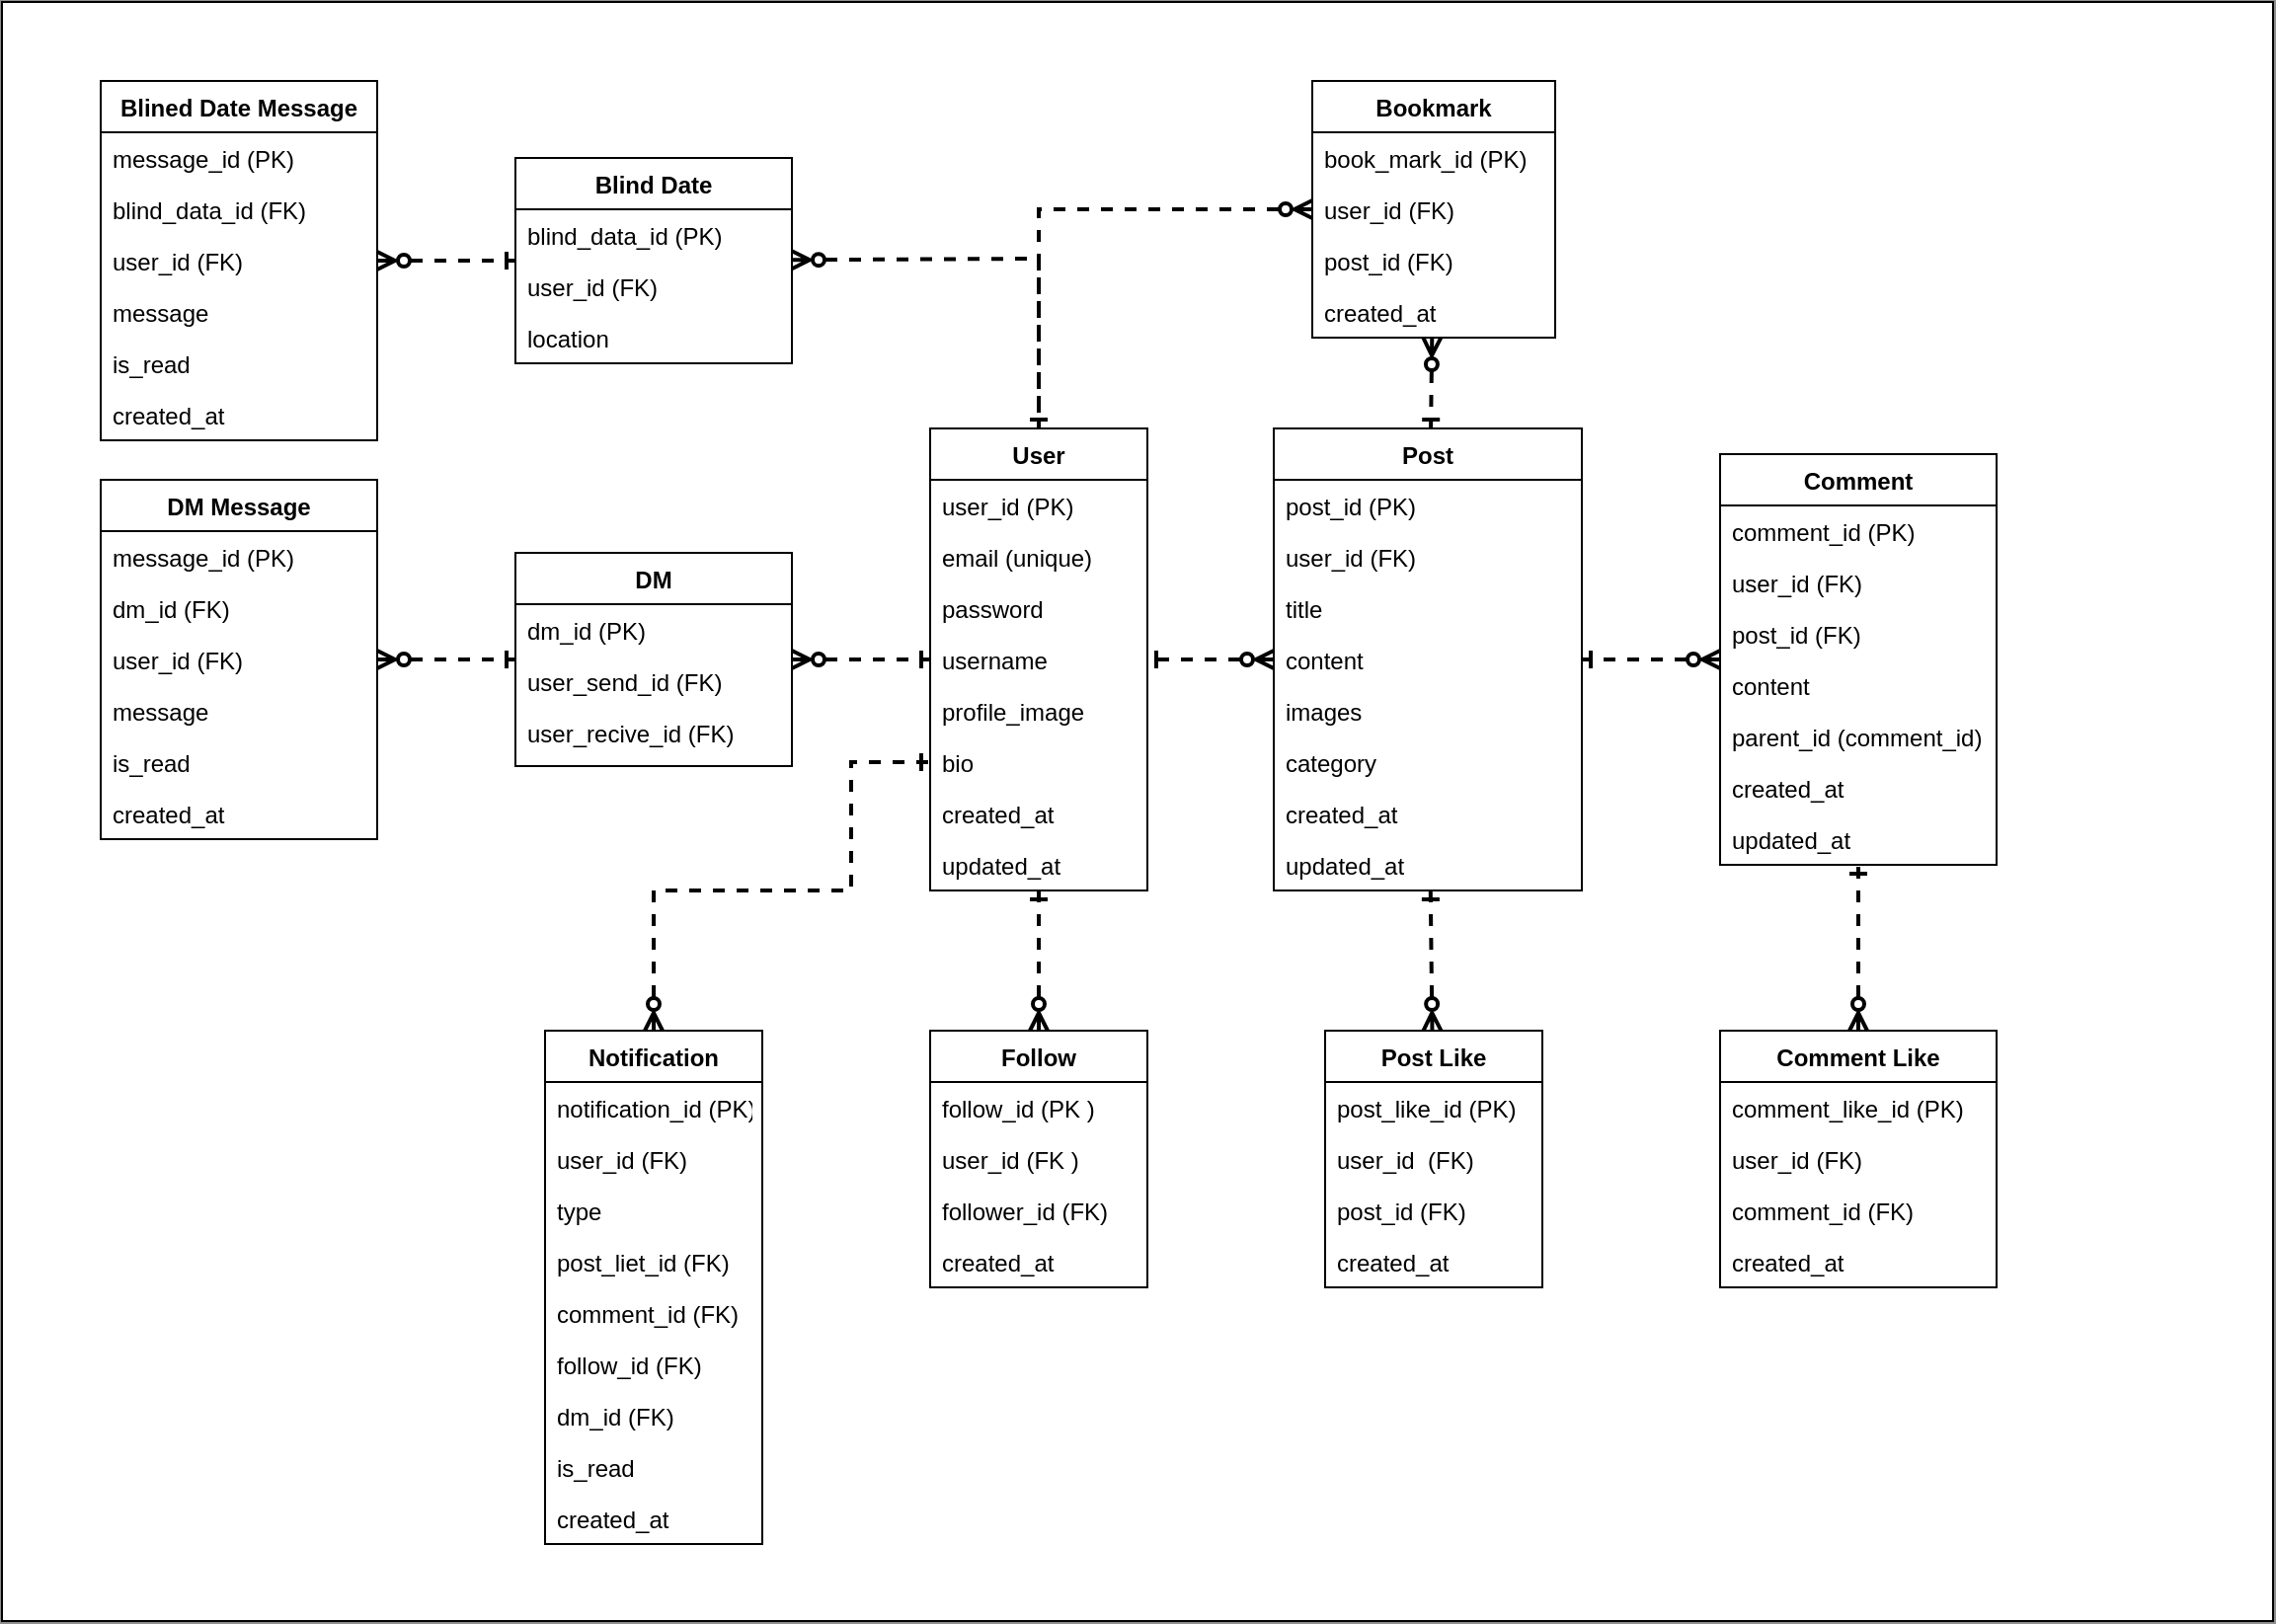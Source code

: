 <mxfile version="24.5.4" type="github">
  <diagram id="C5RBs43oDa-KdzZeNtuy" name="Page-1">
    <mxGraphModel dx="3141" dy="2267" grid="1" gridSize="10" guides="1" tooltips="1" connect="1" arrows="1" fold="1" page="1" pageScale="1" pageWidth="827" pageHeight="1169" background="#8F8F8F" math="0" shadow="0">
      <root>
        <mxCell id="WIyWlLk6GJQsqaUBKTNV-0" />
        <mxCell id="WIyWlLk6GJQsqaUBKTNV-1" parent="WIyWlLk6GJQsqaUBKTNV-0" />
        <mxCell id="AgjbrTXluBnYMX8g3sm0-1" value="" style="rounded=0;whiteSpace=wrap;html=1;" parent="WIyWlLk6GJQsqaUBKTNV-1" vertex="1">
          <mxGeometry x="-530" y="-450" width="1150" height="820" as="geometry" />
        </mxCell>
        <mxCell id="zkfFHV4jXpPFQw0GAbJ--0" value="User" style="swimlane;fontStyle=1;align=center;verticalAlign=top;childLayout=stackLayout;horizontal=1;startSize=26;horizontalStack=0;resizeParent=1;resizeLast=0;collapsible=1;marginBottom=0;rounded=0;shadow=0;strokeWidth=1;" parent="WIyWlLk6GJQsqaUBKTNV-1" vertex="1">
          <mxGeometry x="-60" y="-234" width="110" height="234" as="geometry">
            <mxRectangle x="230" y="140" width="160" height="26" as="alternateBounds" />
          </mxGeometry>
        </mxCell>
        <mxCell id="zkfFHV4jXpPFQw0GAbJ--3" value="user_id (PK)" style="text;align=left;verticalAlign=top;spacingLeft=4;spacingRight=4;overflow=hidden;rotatable=0;points=[[0,0.5],[1,0.5]];portConstraint=eastwest;rounded=0;shadow=0;html=0;" parent="zkfFHV4jXpPFQw0GAbJ--0" vertex="1">
          <mxGeometry y="26" width="110" height="26" as="geometry" />
        </mxCell>
        <mxCell id="zkfFHV4jXpPFQw0GAbJ--1" value="email (unique)" style="text;align=left;verticalAlign=top;spacingLeft=4;spacingRight=4;overflow=hidden;rotatable=0;points=[[0,0.5],[1,0.5]];portConstraint=eastwest;" parent="zkfFHV4jXpPFQw0GAbJ--0" vertex="1">
          <mxGeometry y="52" width="110" height="26" as="geometry" />
        </mxCell>
        <mxCell id="zkfFHV4jXpPFQw0GAbJ--2" value="password" style="text;align=left;verticalAlign=top;spacingLeft=4;spacingRight=4;overflow=hidden;rotatable=0;points=[[0,0.5],[1,0.5]];portConstraint=eastwest;rounded=0;shadow=0;html=0;" parent="zkfFHV4jXpPFQw0GAbJ--0" vertex="1">
          <mxGeometry y="78" width="110" height="26" as="geometry" />
        </mxCell>
        <mxCell id="iJjre2rGxFUCucwiEA4P-0" value="username" style="text;align=left;verticalAlign=top;spacingLeft=4;spacingRight=4;overflow=hidden;rotatable=0;points=[[0,0.5],[1,0.5]];portConstraint=eastwest;rounded=0;shadow=0;html=0;" parent="zkfFHV4jXpPFQw0GAbJ--0" vertex="1">
          <mxGeometry y="104" width="110" height="26" as="geometry" />
        </mxCell>
        <mxCell id="iJjre2rGxFUCucwiEA4P-14" value="profile_image" style="text;align=left;verticalAlign=top;spacingLeft=4;spacingRight=4;overflow=hidden;rotatable=0;points=[[0,0.5],[1,0.5]];portConstraint=eastwest;rounded=0;shadow=0;html=0;" parent="zkfFHV4jXpPFQw0GAbJ--0" vertex="1">
          <mxGeometry y="130" width="110" height="26" as="geometry" />
        </mxCell>
        <mxCell id="iJjre2rGxFUCucwiEA4P-15" value="bio" style="text;align=left;verticalAlign=top;spacingLeft=4;spacingRight=4;overflow=hidden;rotatable=0;points=[[0,0.5],[1,0.5]];portConstraint=eastwest;rounded=0;shadow=0;html=0;" parent="zkfFHV4jXpPFQw0GAbJ--0" vertex="1">
          <mxGeometry y="156" width="110" height="26" as="geometry" />
        </mxCell>
        <mxCell id="iJjre2rGxFUCucwiEA4P-1" value="created_at" style="text;align=left;verticalAlign=top;spacingLeft=4;spacingRight=4;overflow=hidden;rotatable=0;points=[[0,0.5],[1,0.5]];portConstraint=eastwest;rounded=0;shadow=0;html=0;" parent="zkfFHV4jXpPFQw0GAbJ--0" vertex="1">
          <mxGeometry y="182" width="110" height="26" as="geometry" />
        </mxCell>
        <mxCell id="iJjre2rGxFUCucwiEA4P-2" value="updated_at" style="text;align=left;verticalAlign=top;spacingLeft=4;spacingRight=4;overflow=hidden;rotatable=0;points=[[0,0.5],[1,0.5]];portConstraint=eastwest;rounded=0;shadow=0;html=0;" parent="zkfFHV4jXpPFQw0GAbJ--0" vertex="1">
          <mxGeometry y="208" width="110" height="26" as="geometry" />
        </mxCell>
        <mxCell id="iJjre2rGxFUCucwiEA4P-16" value="Post" style="swimlane;fontStyle=1;align=center;verticalAlign=top;childLayout=stackLayout;horizontal=1;startSize=26;horizontalStack=0;resizeParent=1;resizeLast=0;collapsible=1;marginBottom=0;rounded=0;shadow=0;strokeWidth=1;" parent="WIyWlLk6GJQsqaUBKTNV-1" vertex="1">
          <mxGeometry x="114" y="-234" width="156" height="234" as="geometry">
            <mxRectangle x="230" y="140" width="160" height="26" as="alternateBounds" />
          </mxGeometry>
        </mxCell>
        <mxCell id="iJjre2rGxFUCucwiEA4P-17" value="post_id (PK)" style="text;align=left;verticalAlign=top;spacingLeft=4;spacingRight=4;overflow=hidden;rotatable=0;points=[[0,0.5],[1,0.5]];portConstraint=eastwest;rounded=0;shadow=0;html=0;" parent="iJjre2rGxFUCucwiEA4P-16" vertex="1">
          <mxGeometry y="26" width="156" height="26" as="geometry" />
        </mxCell>
        <mxCell id="iJjre2rGxFUCucwiEA4P-18" value="user_id (FK)" style="text;align=left;verticalAlign=top;spacingLeft=4;spacingRight=4;overflow=hidden;rotatable=0;points=[[0,0.5],[1,0.5]];portConstraint=eastwest;" parent="iJjre2rGxFUCucwiEA4P-16" vertex="1">
          <mxGeometry y="52" width="156" height="26" as="geometry" />
        </mxCell>
        <mxCell id="iJjre2rGxFUCucwiEA4P-19" value="title" style="text;align=left;verticalAlign=top;spacingLeft=4;spacingRight=4;overflow=hidden;rotatable=0;points=[[0,0.5],[1,0.5]];portConstraint=eastwest;rounded=0;shadow=0;html=0;" parent="iJjre2rGxFUCucwiEA4P-16" vertex="1">
          <mxGeometry y="78" width="156" height="26" as="geometry" />
        </mxCell>
        <mxCell id="iJjre2rGxFUCucwiEA4P-20" value="content" style="text;align=left;verticalAlign=top;spacingLeft=4;spacingRight=4;overflow=hidden;rotatable=0;points=[[0,0.5],[1,0.5]];portConstraint=eastwest;rounded=0;shadow=0;html=0;" parent="iJjre2rGxFUCucwiEA4P-16" vertex="1">
          <mxGeometry y="104" width="156" height="26" as="geometry" />
        </mxCell>
        <mxCell id="iJjre2rGxFUCucwiEA4P-22" value="images" style="text;align=left;verticalAlign=top;spacingLeft=4;spacingRight=4;overflow=hidden;rotatable=0;points=[[0,0.5],[1,0.5]];portConstraint=eastwest;rounded=0;shadow=0;html=0;" parent="iJjre2rGxFUCucwiEA4P-16" vertex="1">
          <mxGeometry y="130" width="156" height="26" as="geometry" />
        </mxCell>
        <mxCell id="iJjre2rGxFUCucwiEA4P-21" value="category" style="text;align=left;verticalAlign=top;spacingLeft=4;spacingRight=4;overflow=hidden;rotatable=0;points=[[0,0.5],[1,0.5]];portConstraint=eastwest;rounded=0;shadow=0;html=0;" parent="iJjre2rGxFUCucwiEA4P-16" vertex="1">
          <mxGeometry y="156" width="156" height="26" as="geometry" />
        </mxCell>
        <mxCell id="iJjre2rGxFUCucwiEA4P-38" value="created_at" style="text;align=left;verticalAlign=top;spacingLeft=4;spacingRight=4;overflow=hidden;rotatable=0;points=[[0,0.5],[1,0.5]];portConstraint=eastwest;rounded=0;shadow=0;html=0;" parent="iJjre2rGxFUCucwiEA4P-16" vertex="1">
          <mxGeometry y="182" width="156" height="26" as="geometry" />
        </mxCell>
        <mxCell id="iJjre2rGxFUCucwiEA4P-39" value="updated_at" style="text;align=left;verticalAlign=top;spacingLeft=4;spacingRight=4;overflow=hidden;rotatable=0;points=[[0,0.5],[1,0.5]];portConstraint=eastwest;rounded=0;shadow=0;html=0;" parent="iJjre2rGxFUCucwiEA4P-16" vertex="1">
          <mxGeometry y="208" width="156" height="22" as="geometry" />
        </mxCell>
        <mxCell id="iJjre2rGxFUCucwiEA4P-28" value="Comment" style="swimlane;fontStyle=1;align=center;verticalAlign=top;childLayout=stackLayout;horizontal=1;startSize=26;horizontalStack=0;resizeParent=1;resizeLast=0;collapsible=1;marginBottom=0;rounded=0;shadow=0;strokeWidth=1;" parent="WIyWlLk6GJQsqaUBKTNV-1" vertex="1">
          <mxGeometry x="340" y="-221" width="140" height="208" as="geometry">
            <mxRectangle x="230" y="140" width="160" height="26" as="alternateBounds" />
          </mxGeometry>
        </mxCell>
        <mxCell id="iJjre2rGxFUCucwiEA4P-29" value="comment_id (PK)" style="text;align=left;verticalAlign=top;spacingLeft=4;spacingRight=4;overflow=hidden;rotatable=0;points=[[0,0.5],[1,0.5]];portConstraint=eastwest;rounded=0;shadow=0;html=0;" parent="iJjre2rGxFUCucwiEA4P-28" vertex="1">
          <mxGeometry y="26" width="140" height="26" as="geometry" />
        </mxCell>
        <mxCell id="iJjre2rGxFUCucwiEA4P-30" value="user_id (FK)" style="text;align=left;verticalAlign=top;spacingLeft=4;spacingRight=4;overflow=hidden;rotatable=0;points=[[0,0.5],[1,0.5]];portConstraint=eastwest;" parent="iJjre2rGxFUCucwiEA4P-28" vertex="1">
          <mxGeometry y="52" width="140" height="26" as="geometry" />
        </mxCell>
        <mxCell id="iJjre2rGxFUCucwiEA4P-31" value="post_id (FK)" style="text;align=left;verticalAlign=top;spacingLeft=4;spacingRight=4;overflow=hidden;rotatable=0;points=[[0,0.5],[1,0.5]];portConstraint=eastwest;rounded=0;shadow=0;html=0;" parent="iJjre2rGxFUCucwiEA4P-28" vertex="1">
          <mxGeometry y="78" width="140" height="26" as="geometry" />
        </mxCell>
        <mxCell id="iJjre2rGxFUCucwiEA4P-32" value="content" style="text;align=left;verticalAlign=top;spacingLeft=4;spacingRight=4;overflow=hidden;rotatable=0;points=[[0,0.5],[1,0.5]];portConstraint=eastwest;rounded=0;shadow=0;html=0;" parent="iJjre2rGxFUCucwiEA4P-28" vertex="1">
          <mxGeometry y="104" width="140" height="26" as="geometry" />
        </mxCell>
        <mxCell id="iJjre2rGxFUCucwiEA4P-33" value="parent_id (comment_id)" style="text;align=left;verticalAlign=top;spacingLeft=4;spacingRight=4;overflow=hidden;rotatable=0;points=[[0,0.5],[1,0.5]];portConstraint=eastwest;rounded=0;shadow=0;html=0;" parent="iJjre2rGxFUCucwiEA4P-28" vertex="1">
          <mxGeometry y="130" width="140" height="26" as="geometry" />
        </mxCell>
        <mxCell id="iJjre2rGxFUCucwiEA4P-40" value="created_at" style="text;align=left;verticalAlign=top;spacingLeft=4;spacingRight=4;overflow=hidden;rotatable=0;points=[[0,0.5],[1,0.5]];portConstraint=eastwest;rounded=0;shadow=0;html=0;" parent="iJjre2rGxFUCucwiEA4P-28" vertex="1">
          <mxGeometry y="156" width="140" height="26" as="geometry" />
        </mxCell>
        <mxCell id="iJjre2rGxFUCucwiEA4P-41" value="updated_at" style="text;align=left;verticalAlign=top;spacingLeft=4;spacingRight=4;overflow=hidden;rotatable=0;points=[[0,0.5],[1,0.5]];portConstraint=eastwest;rounded=0;shadow=0;html=0;" parent="iJjre2rGxFUCucwiEA4P-28" vertex="1">
          <mxGeometry y="182" width="140" height="26" as="geometry" />
        </mxCell>
        <mxCell id="iJjre2rGxFUCucwiEA4P-42" value="Post Like" style="swimlane;fontStyle=1;align=center;verticalAlign=top;childLayout=stackLayout;horizontal=1;startSize=26;horizontalStack=0;resizeParent=1;resizeLast=0;collapsible=1;marginBottom=0;rounded=0;shadow=0;strokeWidth=1;" parent="WIyWlLk6GJQsqaUBKTNV-1" vertex="1">
          <mxGeometry x="140" y="71" width="110" height="130" as="geometry">
            <mxRectangle x="230" y="140" width="160" height="26" as="alternateBounds" />
          </mxGeometry>
        </mxCell>
        <mxCell id="iJjre2rGxFUCucwiEA4P-432" value="post_like_id (PK)" style="text;align=left;verticalAlign=top;spacingLeft=4;spacingRight=4;overflow=hidden;rotatable=0;points=[[0,0.5],[1,0.5]];portConstraint=eastwest;" parent="iJjre2rGxFUCucwiEA4P-42" vertex="1">
          <mxGeometry y="26" width="110" height="26" as="geometry" />
        </mxCell>
        <mxCell id="iJjre2rGxFUCucwiEA4P-44" value="user_id  (FK)" style="text;align=left;verticalAlign=top;spacingLeft=4;spacingRight=4;overflow=hidden;rotatable=0;points=[[0,0.5],[1,0.5]];portConstraint=eastwest;" parent="iJjre2rGxFUCucwiEA4P-42" vertex="1">
          <mxGeometry y="52" width="110" height="26" as="geometry" />
        </mxCell>
        <mxCell id="iJjre2rGxFUCucwiEA4P-45" value="post_id (FK)" style="text;align=left;verticalAlign=top;spacingLeft=4;spacingRight=4;overflow=hidden;rotatable=0;points=[[0,0.5],[1,0.5]];portConstraint=eastwest;rounded=0;shadow=0;html=0;" parent="iJjre2rGxFUCucwiEA4P-42" vertex="1">
          <mxGeometry y="78" width="110" height="26" as="geometry" />
        </mxCell>
        <mxCell id="iJjre2rGxFUCucwiEA4P-50" value="created_at" style="text;align=left;verticalAlign=top;spacingLeft=4;spacingRight=4;overflow=hidden;rotatable=0;points=[[0,0.5],[1,0.5]];portConstraint=eastwest;rounded=0;shadow=0;html=0;" parent="iJjre2rGxFUCucwiEA4P-42" vertex="1">
          <mxGeometry y="104" width="110" height="26" as="geometry" />
        </mxCell>
        <mxCell id="iJjre2rGxFUCucwiEA4P-344" value="Comment Like" style="swimlane;fontStyle=1;align=center;verticalAlign=top;childLayout=stackLayout;horizontal=1;startSize=26;horizontalStack=0;resizeParent=1;resizeLast=0;collapsible=1;marginBottom=0;rounded=0;shadow=0;strokeWidth=1;" parent="WIyWlLk6GJQsqaUBKTNV-1" vertex="1">
          <mxGeometry x="340" y="71" width="140" height="130" as="geometry">
            <mxRectangle x="230" y="140" width="160" height="26" as="alternateBounds" />
          </mxGeometry>
        </mxCell>
        <mxCell id="iJjre2rGxFUCucwiEA4P-433" value="comment_like_id (PK)" style="text;align=left;verticalAlign=top;spacingLeft=4;spacingRight=4;overflow=hidden;rotatable=0;points=[[0,0.5],[1,0.5]];portConstraint=eastwest;" parent="iJjre2rGxFUCucwiEA4P-344" vertex="1">
          <mxGeometry y="26" width="140" height="26" as="geometry" />
        </mxCell>
        <mxCell id="iJjre2rGxFUCucwiEA4P-346" value="user_id (FK)" style="text;align=left;verticalAlign=top;spacingLeft=4;spacingRight=4;overflow=hidden;rotatable=0;points=[[0,0.5],[1,0.5]];portConstraint=eastwest;" parent="iJjre2rGxFUCucwiEA4P-344" vertex="1">
          <mxGeometry y="52" width="140" height="26" as="geometry" />
        </mxCell>
        <mxCell id="iJjre2rGxFUCucwiEA4P-347" value="comment_id (FK)" style="text;align=left;verticalAlign=top;spacingLeft=4;spacingRight=4;overflow=hidden;rotatable=0;points=[[0,0.5],[1,0.5]];portConstraint=eastwest;rounded=0;shadow=0;html=0;" parent="iJjre2rGxFUCucwiEA4P-344" vertex="1">
          <mxGeometry y="78" width="140" height="26" as="geometry" />
        </mxCell>
        <mxCell id="iJjre2rGxFUCucwiEA4P-348" value="created_at" style="text;align=left;verticalAlign=top;spacingLeft=4;spacingRight=4;overflow=hidden;rotatable=0;points=[[0,0.5],[1,0.5]];portConstraint=eastwest;rounded=0;shadow=0;html=0;" parent="iJjre2rGxFUCucwiEA4P-344" vertex="1">
          <mxGeometry y="104" width="140" height="26" as="geometry" />
        </mxCell>
        <mxCell id="iJjre2rGxFUCucwiEA4P-418" value="Bookmark" style="swimlane;fontStyle=1;align=center;verticalAlign=top;childLayout=stackLayout;horizontal=1;startSize=26;horizontalStack=0;resizeParent=1;resizeLast=0;collapsible=1;marginBottom=0;rounded=0;shadow=0;strokeWidth=1;" parent="WIyWlLk6GJQsqaUBKTNV-1" vertex="1">
          <mxGeometry x="133.5" y="-410" width="123" height="130" as="geometry">
            <mxRectangle x="230" y="140" width="160" height="26" as="alternateBounds" />
          </mxGeometry>
        </mxCell>
        <mxCell id="iJjre2rGxFUCucwiEA4P-602" value="book_mark_id (PK)" style="text;align=left;verticalAlign=top;spacingLeft=4;spacingRight=4;overflow=hidden;rotatable=0;points=[[0,0.5],[1,0.5]];portConstraint=eastwest;" parent="iJjre2rGxFUCucwiEA4P-418" vertex="1">
          <mxGeometry y="26" width="123" height="26" as="geometry" />
        </mxCell>
        <mxCell id="iJjre2rGxFUCucwiEA4P-419" value="user_id (FK)" style="text;align=left;verticalAlign=top;spacingLeft=4;spacingRight=4;overflow=hidden;rotatable=0;points=[[0,0.5],[1,0.5]];portConstraint=eastwest;" parent="iJjre2rGxFUCucwiEA4P-418" vertex="1">
          <mxGeometry y="52" width="123" height="26" as="geometry" />
        </mxCell>
        <mxCell id="iJjre2rGxFUCucwiEA4P-420" value="post_id (FK)" style="text;align=left;verticalAlign=top;spacingLeft=4;spacingRight=4;overflow=hidden;rotatable=0;points=[[0,0.5],[1,0.5]];portConstraint=eastwest;rounded=0;shadow=0;html=0;" parent="iJjre2rGxFUCucwiEA4P-418" vertex="1">
          <mxGeometry y="78" width="123" height="26" as="geometry" />
        </mxCell>
        <mxCell id="iJjre2rGxFUCucwiEA4P-421" value="created_at" style="text;align=left;verticalAlign=top;spacingLeft=4;spacingRight=4;overflow=hidden;rotatable=0;points=[[0,0.5],[1,0.5]];portConstraint=eastwest;rounded=0;shadow=0;html=0;" parent="iJjre2rGxFUCucwiEA4P-418" vertex="1">
          <mxGeometry y="104" width="123" height="26" as="geometry" />
        </mxCell>
        <mxCell id="iJjre2rGxFUCucwiEA4P-426" value="Follow" style="swimlane;fontStyle=1;align=center;verticalAlign=top;childLayout=stackLayout;horizontal=1;startSize=26;horizontalStack=0;resizeParent=1;resizeLast=0;collapsible=1;marginBottom=0;rounded=0;shadow=0;strokeWidth=1;" parent="WIyWlLk6GJQsqaUBKTNV-1" vertex="1">
          <mxGeometry x="-60" y="71" width="110" height="130" as="geometry">
            <mxRectangle x="230" y="140" width="160" height="26" as="alternateBounds" />
          </mxGeometry>
        </mxCell>
        <mxCell id="iJjre2rGxFUCucwiEA4P-603" value="follow_id (PK )" style="text;align=left;verticalAlign=top;spacingLeft=4;spacingRight=4;overflow=hidden;rotatable=0;points=[[0,0.5],[1,0.5]];portConstraint=eastwest;" parent="iJjre2rGxFUCucwiEA4P-426" vertex="1">
          <mxGeometry y="26" width="110" height="26" as="geometry" />
        </mxCell>
        <mxCell id="iJjre2rGxFUCucwiEA4P-427" value="user_id (FK )" style="text;align=left;verticalAlign=top;spacingLeft=4;spacingRight=4;overflow=hidden;rotatable=0;points=[[0,0.5],[1,0.5]];portConstraint=eastwest;" parent="iJjre2rGxFUCucwiEA4P-426" vertex="1">
          <mxGeometry y="52" width="110" height="26" as="geometry" />
        </mxCell>
        <mxCell id="iJjre2rGxFUCucwiEA4P-428" value="follower_id (FK)" style="text;align=left;verticalAlign=top;spacingLeft=4;spacingRight=4;overflow=hidden;rotatable=0;points=[[0,0.5],[1,0.5]];portConstraint=eastwest;rounded=0;shadow=0;html=0;" parent="iJjre2rGxFUCucwiEA4P-426" vertex="1">
          <mxGeometry y="78" width="110" height="26" as="geometry" />
        </mxCell>
        <mxCell id="iJjre2rGxFUCucwiEA4P-429" value="created_at" style="text;align=left;verticalAlign=top;spacingLeft=4;spacingRight=4;overflow=hidden;rotatable=0;points=[[0,0.5],[1,0.5]];portConstraint=eastwest;rounded=0;shadow=0;html=0;" parent="iJjre2rGxFUCucwiEA4P-426" vertex="1">
          <mxGeometry y="104" width="110" height="26" as="geometry" />
        </mxCell>
        <mxCell id="iJjre2rGxFUCucwiEA4P-434" value="DM" style="swimlane;fontStyle=1;align=center;verticalAlign=top;childLayout=stackLayout;horizontal=1;startSize=26;horizontalStack=0;resizeParent=1;resizeLast=0;collapsible=1;marginBottom=0;rounded=0;shadow=0;strokeWidth=1;" parent="WIyWlLk6GJQsqaUBKTNV-1" vertex="1">
          <mxGeometry x="-270" y="-171" width="140" height="108" as="geometry">
            <mxRectangle x="230" y="140" width="160" height="26" as="alternateBounds" />
          </mxGeometry>
        </mxCell>
        <mxCell id="iJjre2rGxFUCucwiEA4P-440" value="dm_id (PK)" style="text;align=left;verticalAlign=top;spacingLeft=4;spacingRight=4;overflow=hidden;rotatable=0;points=[[0,0.5],[1,0.5]];portConstraint=eastwest;" parent="iJjre2rGxFUCucwiEA4P-434" vertex="1">
          <mxGeometry y="26" width="140" height="26" as="geometry" />
        </mxCell>
        <mxCell id="iJjre2rGxFUCucwiEA4P-435" value="user_send_id (FK)" style="text;align=left;verticalAlign=top;spacingLeft=4;spacingRight=4;overflow=hidden;rotatable=0;points=[[0,0.5],[1,0.5]];portConstraint=eastwest;" parent="iJjre2rGxFUCucwiEA4P-434" vertex="1">
          <mxGeometry y="52" width="140" height="26" as="geometry" />
        </mxCell>
        <mxCell id="iJjre2rGxFUCucwiEA4P-439" value="user_recive_id (FK)" style="text;align=left;verticalAlign=top;spacingLeft=4;spacingRight=4;overflow=hidden;rotatable=0;points=[[0,0.5],[1,0.5]];portConstraint=eastwest;" parent="iJjre2rGxFUCucwiEA4P-434" vertex="1">
          <mxGeometry y="78" width="140" height="26" as="geometry" />
        </mxCell>
        <mxCell id="iJjre2rGxFUCucwiEA4P-446" value="Notification" style="swimlane;fontStyle=1;align=center;verticalAlign=top;childLayout=stackLayout;horizontal=1;startSize=26;horizontalStack=0;resizeParent=1;resizeLast=0;collapsible=1;marginBottom=0;rounded=0;shadow=0;strokeWidth=1;" parent="WIyWlLk6GJQsqaUBKTNV-1" vertex="1">
          <mxGeometry x="-255" y="71" width="110" height="260" as="geometry">
            <mxRectangle x="230" y="140" width="160" height="26" as="alternateBounds" />
          </mxGeometry>
        </mxCell>
        <mxCell id="iJjre2rGxFUCucwiEA4P-601" value="notification_id (PK)" style="text;align=left;verticalAlign=top;spacingLeft=4;spacingRight=4;overflow=hidden;rotatable=0;points=[[0,0.5],[1,0.5]];portConstraint=eastwest;rounded=0;shadow=0;html=0;" parent="iJjre2rGxFUCucwiEA4P-446" vertex="1">
          <mxGeometry y="26" width="110" height="26" as="geometry" />
        </mxCell>
        <mxCell id="iJjre2rGxFUCucwiEA4P-455" value="user_id (FK)" style="text;align=left;verticalAlign=top;spacingLeft=4;spacingRight=4;overflow=hidden;rotatable=0;points=[[0,0.5],[1,0.5]];portConstraint=eastwest;rounded=0;shadow=0;html=0;" parent="iJjre2rGxFUCucwiEA4P-446" vertex="1">
          <mxGeometry y="52" width="110" height="26" as="geometry" />
        </mxCell>
        <mxCell id="iJjre2rGxFUCucwiEA4P-454" value="type" style="text;align=left;verticalAlign=top;spacingLeft=4;spacingRight=4;overflow=hidden;rotatable=0;points=[[0,0.5],[1,0.5]];portConstraint=eastwest;rounded=0;shadow=0;html=0;" parent="iJjre2rGxFUCucwiEA4P-446" vertex="1">
          <mxGeometry y="78" width="110" height="26" as="geometry" />
        </mxCell>
        <mxCell id="iJjre2rGxFUCucwiEA4P-456" value="post_liet_id (FK)" style="text;align=left;verticalAlign=top;spacingLeft=4;spacingRight=4;overflow=hidden;rotatable=0;points=[[0,0.5],[1,0.5]];portConstraint=eastwest;rounded=0;shadow=0;html=0;" parent="iJjre2rGxFUCucwiEA4P-446" vertex="1">
          <mxGeometry y="104" width="110" height="26" as="geometry" />
        </mxCell>
        <mxCell id="iJjre2rGxFUCucwiEA4P-457" value="comment_id (FK)" style="text;align=left;verticalAlign=top;spacingLeft=4;spacingRight=4;overflow=hidden;rotatable=0;points=[[0,0.5],[1,0.5]];portConstraint=eastwest;rounded=0;shadow=0;html=0;" parent="iJjre2rGxFUCucwiEA4P-446" vertex="1">
          <mxGeometry y="130" width="110" height="26" as="geometry" />
        </mxCell>
        <mxCell id="iJjre2rGxFUCucwiEA4P-459" value="follow_id (FK)" style="text;align=left;verticalAlign=top;spacingLeft=4;spacingRight=4;overflow=hidden;rotatable=0;points=[[0,0.5],[1,0.5]];portConstraint=eastwest;rounded=0;shadow=0;html=0;" parent="iJjre2rGxFUCucwiEA4P-446" vertex="1">
          <mxGeometry y="156" width="110" height="26" as="geometry" />
        </mxCell>
        <mxCell id="iJjre2rGxFUCucwiEA4P-458" value="dm_id (FK)" style="text;align=left;verticalAlign=top;spacingLeft=4;spacingRight=4;overflow=hidden;rotatable=0;points=[[0,0.5],[1,0.5]];portConstraint=eastwest;rounded=0;shadow=0;html=0;" parent="iJjre2rGxFUCucwiEA4P-446" vertex="1">
          <mxGeometry y="182" width="110" height="26" as="geometry" />
        </mxCell>
        <mxCell id="iJjre2rGxFUCucwiEA4P-460" value="is_read" style="text;align=left;verticalAlign=top;spacingLeft=4;spacingRight=4;overflow=hidden;rotatable=0;points=[[0,0.5],[1,0.5]];portConstraint=eastwest;rounded=0;shadow=0;html=0;" parent="iJjre2rGxFUCucwiEA4P-446" vertex="1">
          <mxGeometry y="208" width="110" height="26" as="geometry" />
        </mxCell>
        <mxCell id="iJjre2rGxFUCucwiEA4P-450" value="created_at" style="text;align=left;verticalAlign=top;spacingLeft=4;spacingRight=4;overflow=hidden;rotatable=0;points=[[0,0.5],[1,0.5]];portConstraint=eastwest;rounded=0;shadow=0;html=0;" parent="iJjre2rGxFUCucwiEA4P-446" vertex="1">
          <mxGeometry y="234" width="110" height="26" as="geometry" />
        </mxCell>
        <mxCell id="iJjre2rGxFUCucwiEA4P-478" value="DM Message" style="swimlane;fontStyle=1;align=center;verticalAlign=top;childLayout=stackLayout;horizontal=1;startSize=26;horizontalStack=0;resizeParent=1;resizeLast=0;collapsible=1;marginBottom=0;rounded=0;shadow=0;strokeWidth=1;" parent="WIyWlLk6GJQsqaUBKTNV-1" vertex="1">
          <mxGeometry x="-480" y="-208" width="140" height="182" as="geometry">
            <mxRectangle x="230" y="140" width="160" height="26" as="alternateBounds" />
          </mxGeometry>
        </mxCell>
        <mxCell id="AgjbrTXluBnYMX8g3sm0-0" value="message_id (PK)" style="text;align=left;verticalAlign=top;spacingLeft=4;spacingRight=4;overflow=hidden;rotatable=0;points=[[0,0.5],[1,0.5]];portConstraint=eastwest;" parent="iJjre2rGxFUCucwiEA4P-478" vertex="1">
          <mxGeometry y="26" width="140" height="26" as="geometry" />
        </mxCell>
        <mxCell id="iJjre2rGxFUCucwiEA4P-479" value="dm_id (FK)" style="text;align=left;verticalAlign=top;spacingLeft=4;spacingRight=4;overflow=hidden;rotatable=0;points=[[0,0.5],[1,0.5]];portConstraint=eastwest;" parent="iJjre2rGxFUCucwiEA4P-478" vertex="1">
          <mxGeometry y="52" width="140" height="26" as="geometry" />
        </mxCell>
        <mxCell id="iJjre2rGxFUCucwiEA4P-480" value="user_id (FK)" style="text;align=left;verticalAlign=top;spacingLeft=4;spacingRight=4;overflow=hidden;rotatable=0;points=[[0,0.5],[1,0.5]];portConstraint=eastwest;" parent="iJjre2rGxFUCucwiEA4P-478" vertex="1">
          <mxGeometry y="78" width="140" height="26" as="geometry" />
        </mxCell>
        <mxCell id="iJjre2rGxFUCucwiEA4P-481" value="message" style="text;align=left;verticalAlign=top;spacingLeft=4;spacingRight=4;overflow=hidden;rotatable=0;points=[[0,0.5],[1,0.5]];portConstraint=eastwest;" parent="iJjre2rGxFUCucwiEA4P-478" vertex="1">
          <mxGeometry y="104" width="140" height="26" as="geometry" />
        </mxCell>
        <mxCell id="iJjre2rGxFUCucwiEA4P-482" value="is_read" style="text;align=left;verticalAlign=top;spacingLeft=4;spacingRight=4;overflow=hidden;rotatable=0;points=[[0,0.5],[1,0.5]];portConstraint=eastwest;" parent="iJjre2rGxFUCucwiEA4P-478" vertex="1">
          <mxGeometry y="130" width="140" height="26" as="geometry" />
        </mxCell>
        <mxCell id="iJjre2rGxFUCucwiEA4P-483" value="created_at" style="text;align=left;verticalAlign=top;spacingLeft=4;spacingRight=4;overflow=hidden;rotatable=0;points=[[0,0.5],[1,0.5]];portConstraint=eastwest;" parent="iJjre2rGxFUCucwiEA4P-478" vertex="1">
          <mxGeometry y="156" width="140" height="26" as="geometry" />
        </mxCell>
        <mxCell id="iJjre2rGxFUCucwiEA4P-577" value="" style="endArrow=ERzeroToMany;html=1;rounded=0;endFill=0;startArrow=ERone;startFill=0;exitX=0;exitY=0.5;exitDx=0;exitDy=0;strokeColor=none;dashed=1;" parent="WIyWlLk6GJQsqaUBKTNV-1" source="zkfFHV4jXpPFQw0GAbJ--3" target="iJjre2rGxFUCucwiEA4P-480" edge="1">
          <mxGeometry width="50" height="50" relative="1" as="geometry">
            <mxPoint x="-50" y="-185" as="sourcePoint" />
            <mxPoint x="-120" y="-96" as="targetPoint" />
            <Array as="points">
              <mxPoint x="-140" y="-195" />
              <mxPoint x="-140" y="-210" />
              <mxPoint x="-290" y="-210" />
              <mxPoint x="-500" y="-210" />
              <mxPoint x="-500" y="-130" />
            </Array>
          </mxGeometry>
        </mxCell>
        <mxCell id="iJjre2rGxFUCucwiEA4P-590" value="" style="endArrow=ERone;html=1;strokeWidth=2;rounded=0;endFill=0;startArrow=ERzeroToMany;startFill=0;strokeColor=default;dashed=1;" parent="WIyWlLk6GJQsqaUBKTNV-1" source="iJjre2rGxFUCucwiEA4P-434" target="zkfFHV4jXpPFQw0GAbJ--0" edge="1">
          <mxGeometry width="50" height="50" relative="1" as="geometry">
            <mxPoint x="-230" y="20" as="sourcePoint" />
            <mxPoint x="-180" y="-30" as="targetPoint" />
            <Array as="points">
              <mxPoint x="-100" y="-117" />
            </Array>
          </mxGeometry>
        </mxCell>
        <mxCell id="iJjre2rGxFUCucwiEA4P-591" value="" style="endArrow=ERone;html=1;strokeWidth=2;rounded=0;endFill=0;startArrow=ERzeroToMany;startFill=0;strokeColor=default;dashed=1;" parent="WIyWlLk6GJQsqaUBKTNV-1" source="iJjre2rGxFUCucwiEA4P-478" target="iJjre2rGxFUCucwiEA4P-434" edge="1">
          <mxGeometry width="50" height="50" relative="1" as="geometry">
            <mxPoint x="-120" y="-122" as="sourcePoint" />
            <mxPoint x="-50" y="-185" as="targetPoint" />
            <Array as="points" />
          </mxGeometry>
        </mxCell>
        <mxCell id="iJjre2rGxFUCucwiEA4P-593" value="" style="endArrow=ERone;html=1;strokeWidth=2;rounded=0;endFill=0;startArrow=ERzeroToMany;startFill=0;strokeColor=default;dashed=1;" parent="WIyWlLk6GJQsqaUBKTNV-1" source="iJjre2rGxFUCucwiEA4P-16" target="zkfFHV4jXpPFQw0GAbJ--0" edge="1">
          <mxGeometry width="50" height="50" relative="1" as="geometry">
            <mxPoint x="-120" y="-122" as="sourcePoint" />
            <mxPoint x="-50" y="-185" as="targetPoint" />
            <Array as="points" />
          </mxGeometry>
        </mxCell>
        <mxCell id="iJjre2rGxFUCucwiEA4P-594" value="" style="endArrow=ERone;html=1;strokeWidth=2;rounded=0;endFill=0;startArrow=ERzeroToMany;startFill=0;strokeColor=default;dashed=1;" parent="WIyWlLk6GJQsqaUBKTNV-1" source="iJjre2rGxFUCucwiEA4P-418" target="zkfFHV4jXpPFQw0GAbJ--0" edge="1">
          <mxGeometry width="50" height="50" relative="1" as="geometry">
            <mxPoint x="124" y="-107" as="sourcePoint" />
            <mxPoint x="60" y="-107" as="targetPoint" />
            <Array as="points">
              <mxPoint x="-5" y="-345" />
            </Array>
          </mxGeometry>
        </mxCell>
        <mxCell id="iJjre2rGxFUCucwiEA4P-595" value="" style="endArrow=ERone;html=1;strokeWidth=2;rounded=0;endFill=0;startArrow=ERzeroToMany;startFill=0;strokeColor=default;dashed=1;" parent="WIyWlLk6GJQsqaUBKTNV-1" source="iJjre2rGxFUCucwiEA4P-418" target="iJjre2rGxFUCucwiEA4P-16" edge="1">
          <mxGeometry width="50" height="50" relative="1" as="geometry">
            <mxPoint x="130" y="-338" as="sourcePoint" />
            <mxPoint x="5" y="-224" as="targetPoint" />
            <Array as="points" />
          </mxGeometry>
        </mxCell>
        <mxCell id="iJjre2rGxFUCucwiEA4P-596" value="" style="endArrow=ERone;html=1;strokeWidth=2;rounded=0;endFill=0;startArrow=ERzeroToMany;startFill=0;strokeColor=default;dashed=1;" parent="WIyWlLk6GJQsqaUBKTNV-1" source="iJjre2rGxFUCucwiEA4P-28" target="iJjre2rGxFUCucwiEA4P-16" edge="1">
          <mxGeometry width="50" height="50" relative="1" as="geometry">
            <mxPoint x="310" y="-310" as="sourcePoint" />
            <mxPoint x="330" y="-270" as="targetPoint" />
            <Array as="points" />
          </mxGeometry>
        </mxCell>
        <mxCell id="iJjre2rGxFUCucwiEA4P-597" value="" style="endArrow=ERone;html=1;strokeWidth=2;rounded=0;endFill=0;startArrow=ERzeroToMany;startFill=0;strokeColor=default;dashed=1;" parent="WIyWlLk6GJQsqaUBKTNV-1" source="iJjre2rGxFUCucwiEA4P-42" target="iJjre2rGxFUCucwiEA4P-16" edge="1">
          <mxGeometry width="50" height="50" relative="1" as="geometry">
            <mxPoint x="202" y="-286" as="sourcePoint" />
            <mxPoint x="202" y="-224" as="targetPoint" />
            <Array as="points" />
          </mxGeometry>
        </mxCell>
        <mxCell id="iJjre2rGxFUCucwiEA4P-598" value="" style="endArrow=ERone;html=1;strokeWidth=2;rounded=0;endFill=0;startArrow=ERzeroToMany;startFill=0;strokeColor=default;dashed=1;" parent="WIyWlLk6GJQsqaUBKTNV-1" source="iJjre2rGxFUCucwiEA4P-344" target="iJjre2rGxFUCucwiEA4P-28" edge="1">
          <mxGeometry width="50" height="50" relative="1" as="geometry">
            <mxPoint x="204" y="81" as="sourcePoint" />
            <mxPoint x="203" y="10" as="targetPoint" />
            <Array as="points" />
          </mxGeometry>
        </mxCell>
        <mxCell id="iJjre2rGxFUCucwiEA4P-599" value="" style="endArrow=ERone;html=1;strokeWidth=2;rounded=0;endFill=0;startArrow=ERzeroToMany;startFill=0;strokeColor=default;dashed=1;" parent="WIyWlLk6GJQsqaUBKTNV-1" source="iJjre2rGxFUCucwiEA4P-426" target="zkfFHV4jXpPFQw0GAbJ--0" edge="1">
          <mxGeometry width="50" height="50" relative="1" as="geometry">
            <mxPoint x="204" y="81" as="sourcePoint" />
            <mxPoint x="203" y="10" as="targetPoint" />
            <Array as="points" />
          </mxGeometry>
        </mxCell>
        <mxCell id="iJjre2rGxFUCucwiEA4P-600" value="" style="endArrow=ERone;html=1;strokeWidth=2;rounded=0;endFill=0;startArrow=ERzeroToMany;startFill=0;strokeColor=default;dashed=1;" parent="WIyWlLk6GJQsqaUBKTNV-1" source="iJjre2rGxFUCucwiEA4P-446" target="iJjre2rGxFUCucwiEA4P-15" edge="1">
          <mxGeometry width="50" height="50" relative="1" as="geometry">
            <mxPoint x="5" y="81" as="sourcePoint" />
            <mxPoint x="5" y="10" as="targetPoint" />
            <Array as="points">
              <mxPoint x="-200" />
              <mxPoint x="-100" />
              <mxPoint x="-100" y="-65" />
            </Array>
          </mxGeometry>
        </mxCell>
        <mxCell id="AgjbrTXluBnYMX8g3sm0-161" value="Blind Date" style="swimlane;fontStyle=1;align=center;verticalAlign=top;childLayout=stackLayout;horizontal=1;startSize=26;horizontalStack=0;resizeParent=1;resizeLast=0;collapsible=1;marginBottom=0;rounded=0;shadow=0;strokeWidth=1;" parent="WIyWlLk6GJQsqaUBKTNV-1" vertex="1">
          <mxGeometry x="-270" y="-371" width="140" height="104" as="geometry">
            <mxRectangle x="230" y="140" width="160" height="26" as="alternateBounds" />
          </mxGeometry>
        </mxCell>
        <mxCell id="FFASsBxrEuak6EpVjIec-0" value="blind_data_id (PK)" style="text;align=left;verticalAlign=top;spacingLeft=4;spacingRight=4;overflow=hidden;rotatable=0;points=[[0,0.5],[1,0.5]];portConstraint=eastwest;" vertex="1" parent="AgjbrTXluBnYMX8g3sm0-161">
          <mxGeometry y="26" width="140" height="26" as="geometry" />
        </mxCell>
        <mxCell id="AgjbrTXluBnYMX8g3sm0-163" value="user_id (FK)" style="text;align=left;verticalAlign=top;spacingLeft=4;spacingRight=4;overflow=hidden;rotatable=0;points=[[0,0.5],[1,0.5]];portConstraint=eastwest;" parent="AgjbrTXluBnYMX8g3sm0-161" vertex="1">
          <mxGeometry y="52" width="140" height="26" as="geometry" />
        </mxCell>
        <mxCell id="AgjbrTXluBnYMX8g3sm0-164" value="location" style="text;align=left;verticalAlign=top;spacingLeft=4;spacingRight=4;overflow=hidden;rotatable=0;points=[[0,0.5],[1,0.5]];portConstraint=eastwest;" parent="AgjbrTXluBnYMX8g3sm0-161" vertex="1">
          <mxGeometry y="78" width="140" height="26" as="geometry" />
        </mxCell>
        <mxCell id="FFASsBxrEuak6EpVjIec-1" value="Blined Date Message" style="swimlane;fontStyle=1;align=center;verticalAlign=top;childLayout=stackLayout;horizontal=1;startSize=26;horizontalStack=0;resizeParent=1;resizeLast=0;collapsible=1;marginBottom=0;rounded=0;shadow=0;strokeWidth=1;" vertex="1" parent="WIyWlLk6GJQsqaUBKTNV-1">
          <mxGeometry x="-480" y="-410" width="140" height="182" as="geometry">
            <mxRectangle x="230" y="140" width="160" height="26" as="alternateBounds" />
          </mxGeometry>
        </mxCell>
        <mxCell id="FFASsBxrEuak6EpVjIec-2" value="message_id (PK)" style="text;align=left;verticalAlign=top;spacingLeft=4;spacingRight=4;overflow=hidden;rotatable=0;points=[[0,0.5],[1,0.5]];portConstraint=eastwest;" vertex="1" parent="FFASsBxrEuak6EpVjIec-1">
          <mxGeometry y="26" width="140" height="26" as="geometry" />
        </mxCell>
        <mxCell id="FFASsBxrEuak6EpVjIec-3" value="blind_data_id (FK)" style="text;align=left;verticalAlign=top;spacingLeft=4;spacingRight=4;overflow=hidden;rotatable=0;points=[[0,0.5],[1,0.5]];portConstraint=eastwest;" vertex="1" parent="FFASsBxrEuak6EpVjIec-1">
          <mxGeometry y="52" width="140" height="26" as="geometry" />
        </mxCell>
        <mxCell id="FFASsBxrEuak6EpVjIec-4" value="user_id (FK)" style="text;align=left;verticalAlign=top;spacingLeft=4;spacingRight=4;overflow=hidden;rotatable=0;points=[[0,0.5],[1,0.5]];portConstraint=eastwest;" vertex="1" parent="FFASsBxrEuak6EpVjIec-1">
          <mxGeometry y="78" width="140" height="26" as="geometry" />
        </mxCell>
        <mxCell id="FFASsBxrEuak6EpVjIec-5" value="message" style="text;align=left;verticalAlign=top;spacingLeft=4;spacingRight=4;overflow=hidden;rotatable=0;points=[[0,0.5],[1,0.5]];portConstraint=eastwest;" vertex="1" parent="FFASsBxrEuak6EpVjIec-1">
          <mxGeometry y="104" width="140" height="26" as="geometry" />
        </mxCell>
        <mxCell id="FFASsBxrEuak6EpVjIec-6" value="is_read" style="text;align=left;verticalAlign=top;spacingLeft=4;spacingRight=4;overflow=hidden;rotatable=0;points=[[0,0.5],[1,0.5]];portConstraint=eastwest;" vertex="1" parent="FFASsBxrEuak6EpVjIec-1">
          <mxGeometry y="130" width="140" height="26" as="geometry" />
        </mxCell>
        <mxCell id="FFASsBxrEuak6EpVjIec-7" value="created_at" style="text;align=left;verticalAlign=top;spacingLeft=4;spacingRight=4;overflow=hidden;rotatable=0;points=[[0,0.5],[1,0.5]];portConstraint=eastwest;" vertex="1" parent="FFASsBxrEuak6EpVjIec-1">
          <mxGeometry y="156" width="140" height="26" as="geometry" />
        </mxCell>
        <mxCell id="FFASsBxrEuak6EpVjIec-8" value="" style="endArrow=ERone;html=1;strokeWidth=2;rounded=0;endFill=0;startArrow=ERzeroToMany;startFill=0;strokeColor=default;dashed=1;" edge="1" parent="WIyWlLk6GJQsqaUBKTNV-1" source="FFASsBxrEuak6EpVjIec-1" target="AgjbrTXluBnYMX8g3sm0-161">
          <mxGeometry width="50" height="50" relative="1" as="geometry">
            <mxPoint x="-330" y="-107" as="sourcePoint" />
            <mxPoint x="-260" y="-107" as="targetPoint" />
            <Array as="points" />
          </mxGeometry>
        </mxCell>
        <mxCell id="FFASsBxrEuak6EpVjIec-9" value="" style="endArrow=ERone;html=1;strokeWidth=2;rounded=0;endFill=0;startArrow=ERzeroToMany;startFill=0;strokeColor=default;dashed=1;" edge="1" parent="WIyWlLk6GJQsqaUBKTNV-1" source="AgjbrTXluBnYMX8g3sm0-161" target="zkfFHV4jXpPFQw0GAbJ--0">
          <mxGeometry width="50" height="50" relative="1" as="geometry">
            <mxPoint x="-330" y="-309" as="sourcePoint" />
            <mxPoint x="-260" y="-309" as="targetPoint" />
            <Array as="points">
              <mxPoint x="-5" y="-320" />
            </Array>
          </mxGeometry>
        </mxCell>
      </root>
    </mxGraphModel>
  </diagram>
</mxfile>
